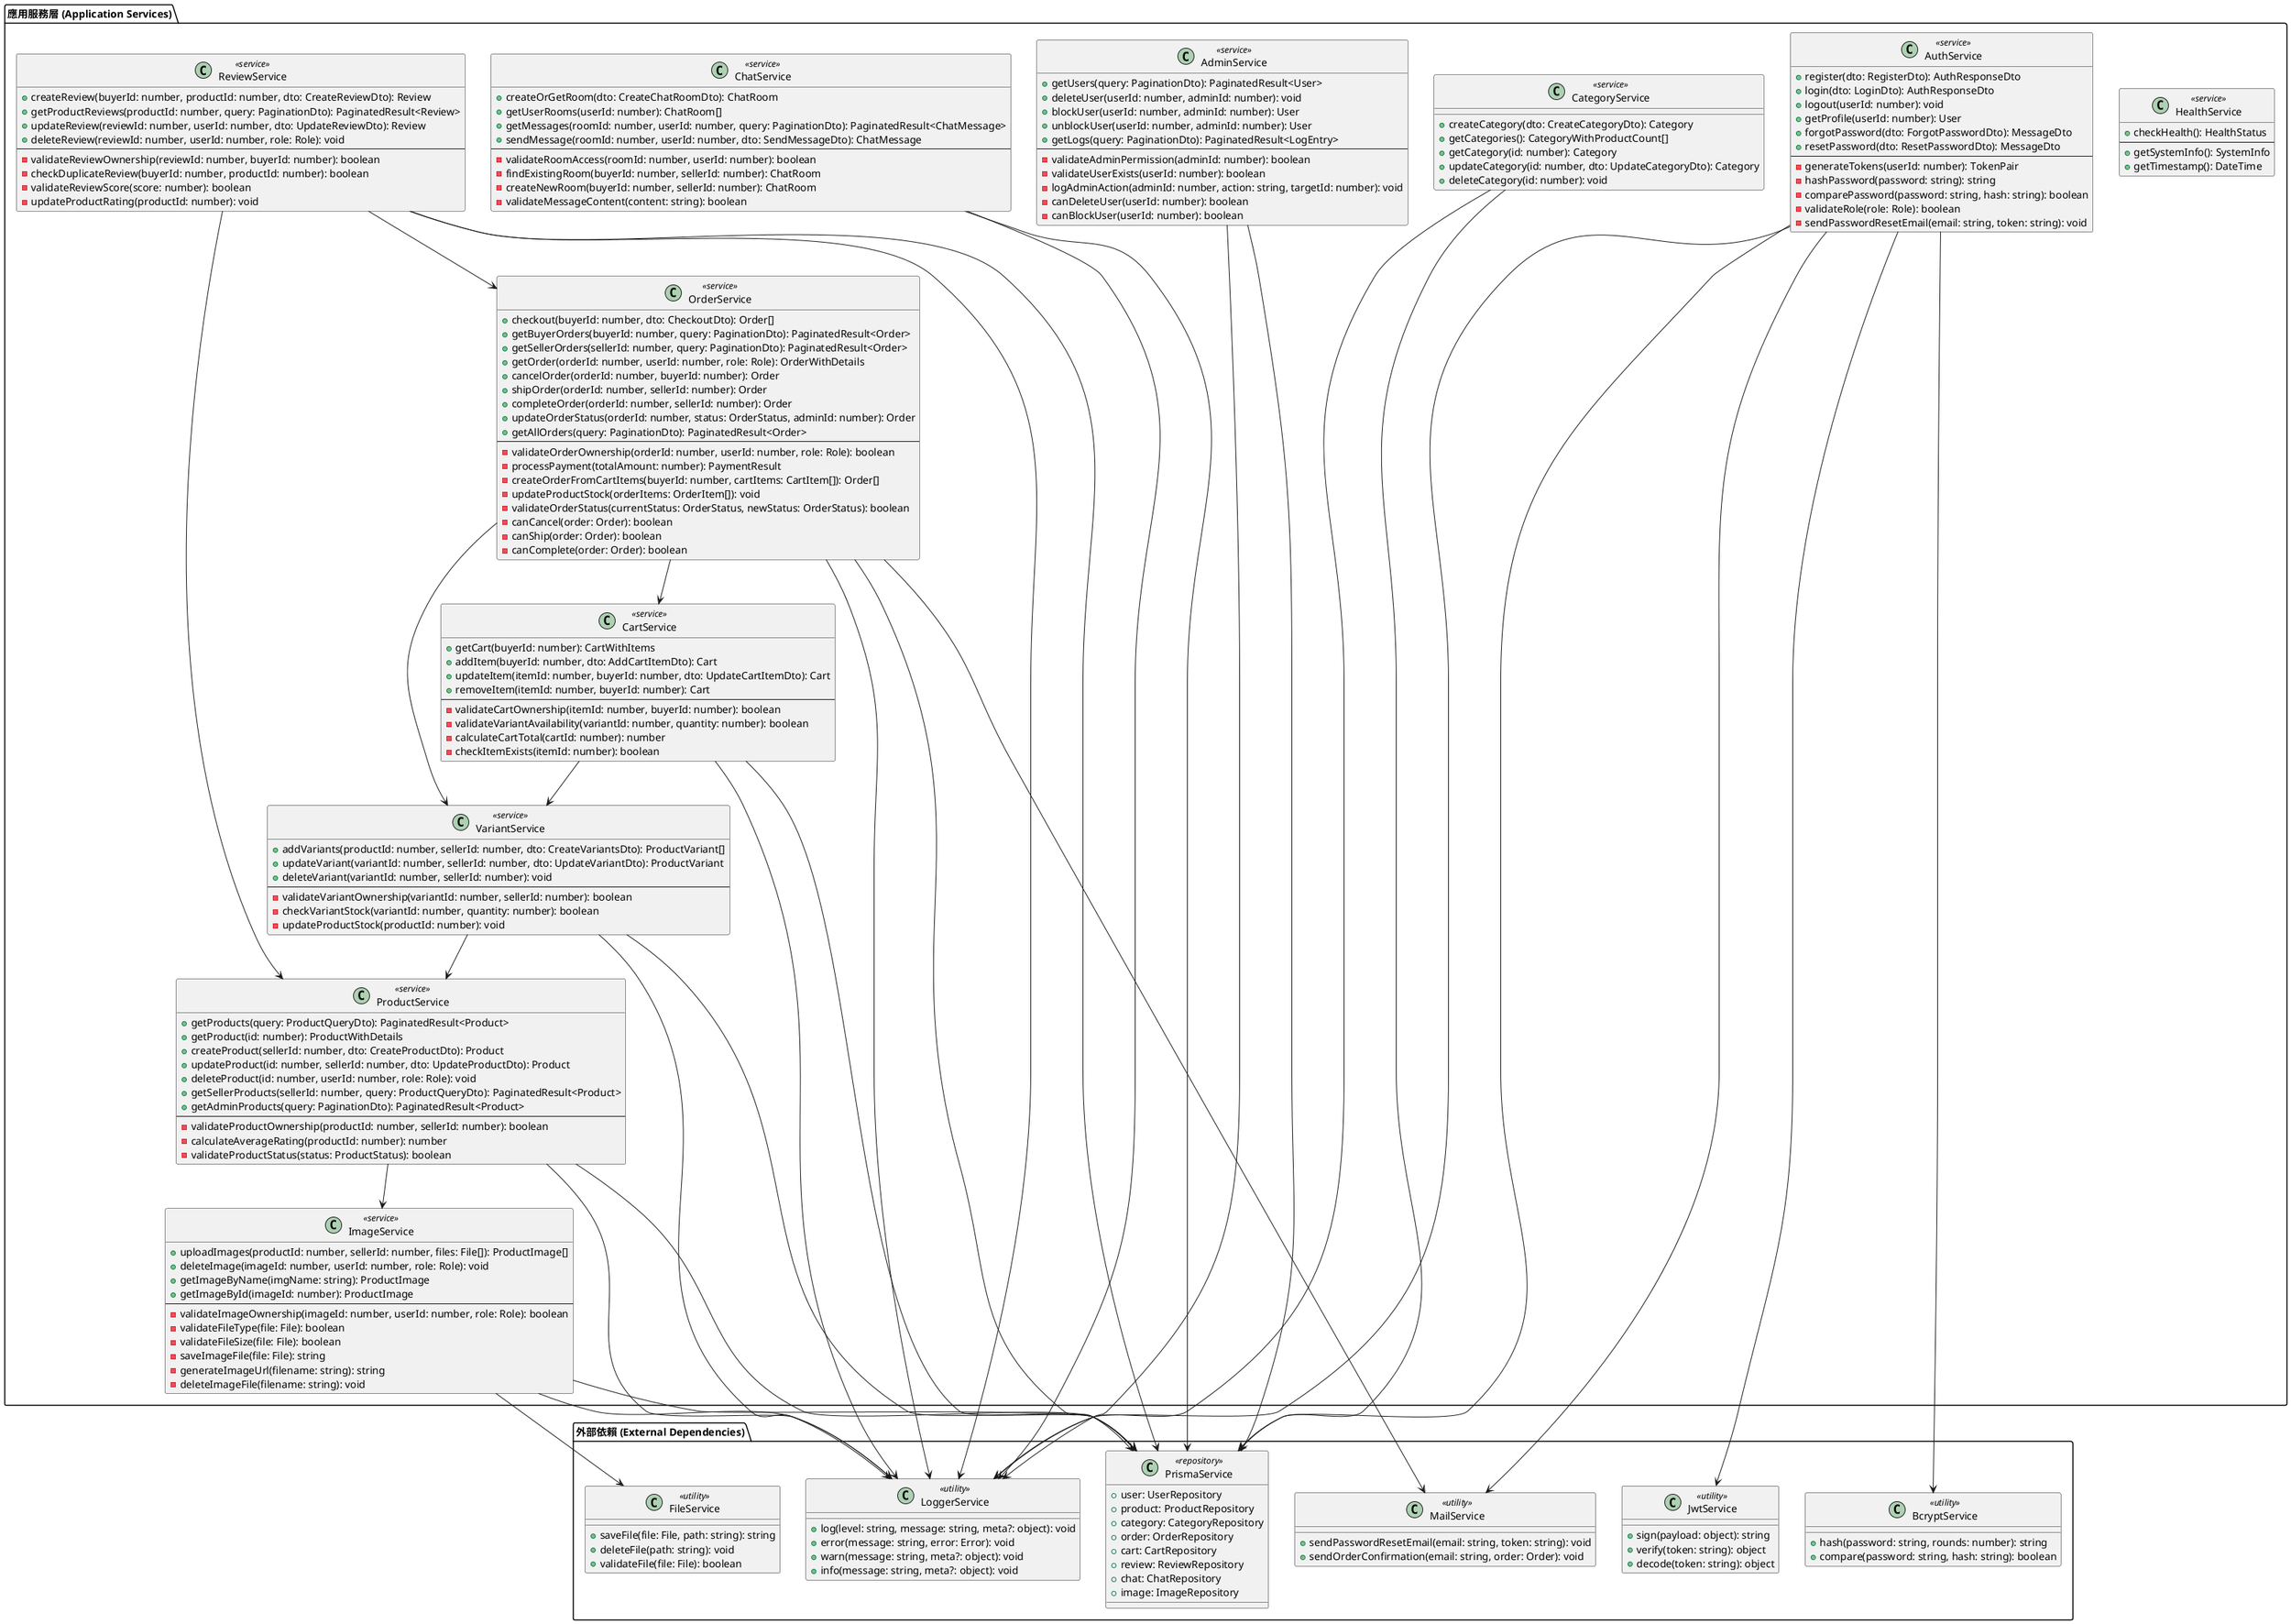 @startuml Zipperoo電商平台應用服務類圖

'======== Application Services =====
package "應用服務層 (Application Services)" {
    
    class HealthService <<service>> {
        +checkHealth(): HealthStatus
        --
        +getSystemInfo(): SystemInfo
        +getTimestamp(): DateTime
    }
    
    class AuthService <<service>> {
        +register(dto: RegisterDto): AuthResponseDto
        +login(dto: LoginDto): AuthResponseDto
        +logout(userId: number): void
        +getProfile(userId: number): User
        +forgotPassword(dto: ForgotPasswordDto): MessageDto
        +resetPassword(dto: ResetPasswordDto): MessageDto
        --
        -generateTokens(userId: number): TokenPair
        -hashPassword(password: string): string
        -comparePassword(password: string, hash: string): boolean
        -validateRole(role: Role): boolean
        -sendPasswordResetEmail(email: string, token: string): void
    }
    
    class ProductService <<service>> {
        +getProducts(query: ProductQueryDto): PaginatedResult<Product>
        +getProduct(id: number): ProductWithDetails
        +createProduct(sellerId: number, dto: CreateProductDto): Product
        +updateProduct(id: number, sellerId: number, dto: UpdateProductDto): Product
        +deleteProduct(id: number, userId: number, role: Role): void
        +getSellerProducts(sellerId: number, query: ProductQueryDto): PaginatedResult<Product>
        +getAdminProducts(query: PaginationDto): PaginatedResult<Product>
        --
        -validateProductOwnership(productId: number, sellerId: number): boolean
        -calculateAverageRating(productId: number): number
        -validateProductStatus(status: ProductStatus): boolean
    }
    
    class CategoryService <<service>> {
        +createCategory(dto: CreateCategoryDto): Category
        +getCategories(): CategoryWithProductCount[]
        +getCategory(id: number): Category
        +updateCategory(id: number, dto: UpdateCategoryDto): Category
        +deleteCategory(id: number): void
    }
    
    class VariantService <<service>> {
        +addVariants(productId: number, sellerId: number, dto: CreateVariantsDto): ProductVariant[]
        +updateVariant(variantId: number, sellerId: number, dto: UpdateVariantDto): ProductVariant
        +deleteVariant(variantId: number, sellerId: number): void
        --
        -validateVariantOwnership(variantId: number, sellerId: number): boolean
        -checkVariantStock(variantId: number, quantity: number): boolean
        -updateProductStock(productId: number): void
    }
    
    class CartService <<service>> {
        +getCart(buyerId: number): CartWithItems
        +addItem(buyerId: number, dto: AddCartItemDto): Cart
        +updateItem(itemId: number, buyerId: number, dto: UpdateCartItemDto): Cart
        +removeItem(itemId: number, buyerId: number): Cart
        --
        -validateCartOwnership(itemId: number, buyerId: number): boolean
        -validateVariantAvailability(variantId: number, quantity: number): boolean
        -calculateCartTotal(cartId: number): number
        -checkItemExists(itemId: number): boolean
    }
    
    class OrderService <<service>> {
        +checkout(buyerId: number, dto: CheckoutDto): Order[]
        +getBuyerOrders(buyerId: number, query: PaginationDto): PaginatedResult<Order>
        +getSellerOrders(sellerId: number, query: PaginationDto): PaginatedResult<Order>
        +getOrder(orderId: number, userId: number, role: Role): OrderWithDetails
        +cancelOrder(orderId: number, buyerId: number): Order
        +shipOrder(orderId: number, sellerId: number): Order
        +completeOrder(orderId: number, sellerId: number): Order
        +updateOrderStatus(orderId: number, status: OrderStatus, adminId: number): Order
        +getAllOrders(query: PaginationDto): PaginatedResult<Order>
        --
        -validateOrderOwnership(orderId: number, userId: number, role: Role): boolean
        -processPayment(totalAmount: number): PaymentResult
        -createOrderFromCartItems(buyerId: number, cartItems: CartItem[]): Order[]
        -updateProductStock(orderItems: OrderItem[]): void
        -validateOrderStatus(currentStatus: OrderStatus, newStatus: OrderStatus): boolean
        -canCancel(order: Order): boolean
        -canShip(order: Order): boolean
        -canComplete(order: Order): boolean
    }
    
    class ReviewService <<service>> {
        +createReview(buyerId: number, productId: number, dto: CreateReviewDto): Review
        +getProductReviews(productId: number, query: PaginationDto): PaginatedResult<Review>
        +updateReview(reviewId: number, userId: number, dto: UpdateReviewDto): Review
        +deleteReview(reviewId: number, userId: number, role: Role): void
        --
        -validateReviewOwnership(reviewId: number, buyerId: number): boolean
        -checkDuplicateReview(buyerId: number, productId: number): boolean
        -validateReviewScore(score: number): boolean
        -updateProductRating(productId: number): void
    }
    
    class ChatService <<service>> {
        +createOrGetRoom(dto: CreateChatRoomDto): ChatRoom
        +getUserRooms(userId: number): ChatRoom[]
        +getMessages(roomId: number, userId: number, query: PaginationDto): PaginatedResult<ChatMessage>
        +sendMessage(roomId: number, userId: number, dto: SendMessageDto): ChatMessage
        --
        -validateRoomAccess(roomId: number, userId: number): boolean
        -findExistingRoom(buyerId: number, sellerId: number): ChatRoom
        -createNewRoom(buyerId: number, sellerId: number): ChatRoom
        -validateMessageContent(content: string): boolean
    }
    
    class ImageService <<service>> {
        +uploadImages(productId: number, sellerId: number, files: File[]): ProductImage[]
        +deleteImage(imageId: number, userId: number, role: Role): void
        +getImageByName(imgName: string): ProductImage
        +getImageById(imageId: number): ProductImage
        --
        -validateImageOwnership(imageId: number, userId: number, role: Role): boolean
        -validateFileType(file: File): boolean
        -validateFileSize(file: File): boolean
        -saveImageFile(file: File): string
        -generateImageUrl(filename: string): string
        -deleteImageFile(filename: string): void
    }
    
    class AdminService <<service>> {
        +getUsers(query: PaginationDto): PaginatedResult<User>
        +deleteUser(userId: number, adminId: number): void
        +blockUser(userId: number, adminId: number): User
        +unblockUser(userId: number, adminId: number): User
        +getLogs(query: PaginationDto): PaginatedResult<LogEntry>
        --
        -validateAdminPermission(adminId: number): boolean
        -validateUserExists(userId: number): boolean
        -logAdminAction(adminId: number, action: string, targetId: number): void
        -canDeleteUser(userId: number): boolean
        -canBlockUser(userId: number): boolean
    }
}

'======== 服務依賴關係 (Service Dependencies) =====
package "外部依賴 (External Dependencies)" {
    class PrismaService <<repository>> {
        +user: UserRepository
        +product: ProductRepository
        +category: CategoryRepository
        +order: OrderRepository
        +cart: CartRepository
        +review: ReviewRepository
        +chat: ChatRepository
        +image: ImageRepository
    }
    
    class JwtService <<utility>> {
        +sign(payload: object): string
        +verify(token: string): object
        +decode(token: string): object
    }
    
    class BcryptService <<utility>> {
        +hash(password: string, rounds: number): string
        +compare(password: string, hash: string): boolean
    }
    
    class FileService <<utility>> {
        +saveFile(file: File, path: string): string
        +deleteFile(path: string): void
        +validateFile(file: File): boolean
    }
    
    class MailService <<utility>> {
        +sendPasswordResetEmail(email: string, token: string): void
        +sendOrderConfirmation(email: string, order: Order): void
    }
    
    class LoggerService <<utility>> {
        +log(level: string, message: string, meta?: object): void
        +error(message: string, error: Error): void
        +warn(message: string, meta?: object): void
        +info(message: string, meta?: object): void
    }
}

'======== 服務間關係 (Service Relationships) =====
AuthService --> PrismaService
AuthService --> JwtService
AuthService --> BcryptService
AuthService --> MailService
AuthService --> LoggerService

ProductService --> PrismaService
ProductService --> ImageService
ProductService --> LoggerService

CategoryService --> PrismaService
CategoryService --> LoggerService

VariantService --> PrismaService
VariantService --> ProductService
VariantService --> LoggerService

CartService --> PrismaService
CartService --> VariantService
CartService --> LoggerService

OrderService --> PrismaService
OrderService --> CartService
OrderService --> VariantService
OrderService --> MailService
OrderService --> LoggerService

ReviewService --> PrismaService
ReviewService --> ProductService
ReviewService --> OrderService
ReviewService --> LoggerService

ChatService --> PrismaService
ChatService --> LoggerService

ImageService --> PrismaService
ImageService --> FileService
ImageService --> LoggerService

AdminService --> PrismaService
AdminService --> LoggerService

@enduml
